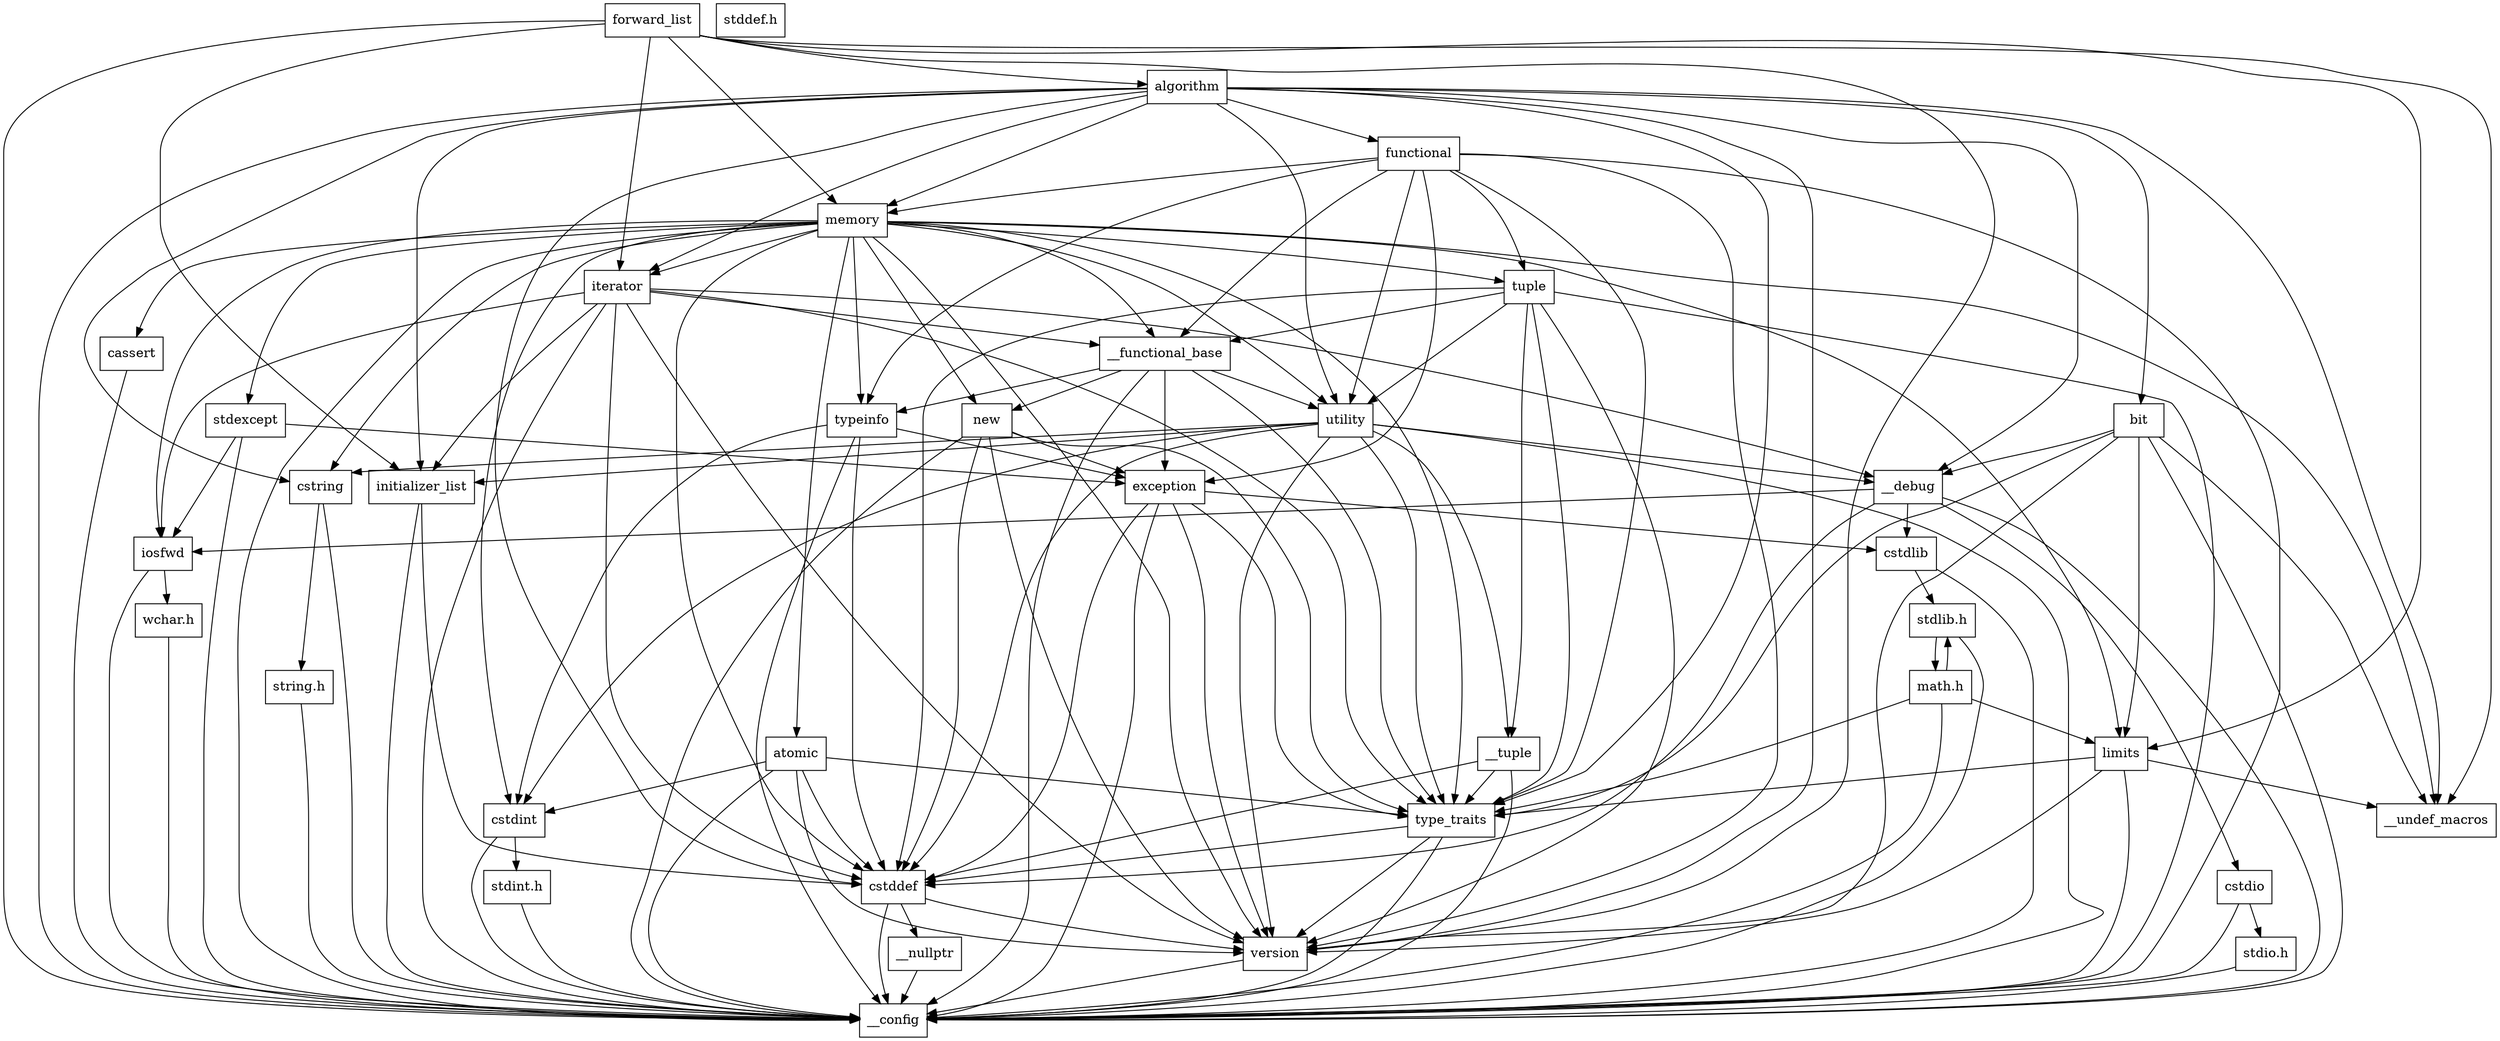 digraph "dependencies" {
  header_1 [ shape="box", label="forward_list"];
  header_2 [ shape="box", label="__config"];
  header_11 [ shape="box", label="initializer_list"];
  header_12 [ shape="box", label="cstddef"];
  header_13 [ shape="box", label="version"];
  header_16 [ shape="box", label="__nullptr"];
  header_17 [ shape="box", label="memory"];
  header_18 [ shape="box", label="type_traits"];
  header_19 [ shape="box", label="typeinfo"];
  header_20 [ shape="box", label="exception"];
  header_21 [ shape="box", label="cstdlib"];
  header_22 [ shape="box", label="stdlib.h"];
  header_25 [ shape="box", label="stddef.h"];
  header_56 [ shape="box", label="math.h"];
  header_68 [ shape="box", label="limits"];
  header_69 [ shape="box", label="__undef_macros"];
  header_70 [ shape="box", label="cstdint"];
  header_71 [ shape="box", label="stdint.h"];
  header_76 [ shape="box", label="new"];
  header_77 [ shape="box", label="utility"];
  header_78 [ shape="box", label="__tuple"];
  header_79 [ shape="box", label="cstring"];
  header_80 [ shape="box", label="string.h"];
  header_83 [ shape="box", label="__debug"];
  header_84 [ shape="box", label="iosfwd"];
  header_85 [ shape="box", label="wchar.h"];
  header_93 [ shape="box", label="cstdio"];
  header_94 [ shape="box", label="stdio.h"];
  header_103 [ shape="box", label="iterator"];
  header_104 [ shape="box", label="__functional_base"];
  header_105 [ shape="box", label="tuple"];
  header_106 [ shape="box", label="stdexcept"];
  header_107 [ shape="box", label="cassert"];
  header_109 [ shape="box", label="atomic"];
  header_110 [ shape="box", label="algorithm"];
  header_111 [ shape="box", label="functional"];
  header_112 [ shape="box", label="bit"];
  header_79 -> header_2;
  header_79 -> header_80;
  header_105 -> header_2;
  header_105 -> header_78;
  header_105 -> header_12;
  header_105 -> header_18;
  header_105 -> header_104;
  header_105 -> header_77;
  header_105 -> header_13;
  header_106 -> header_2;
  header_106 -> header_20;
  header_106 -> header_84;
  header_20 -> header_2;
  header_20 -> header_12;
  header_20 -> header_21;
  header_20 -> header_18;
  header_20 -> header_13;
  header_110 -> header_2;
  header_110 -> header_11;
  header_110 -> header_18;
  header_110 -> header_79;
  header_110 -> header_77;
  header_110 -> header_17;
  header_110 -> header_111;
  header_110 -> header_103;
  header_110 -> header_12;
  header_110 -> header_112;
  header_110 -> header_13;
  header_110 -> header_83;
  header_110 -> header_69;
  header_104 -> header_2;
  header_104 -> header_18;
  header_104 -> header_19;
  header_104 -> header_20;
  header_104 -> header_76;
  header_104 -> header_77;
  header_103 -> header_2;
  header_103 -> header_84;
  header_103 -> header_104;
  header_103 -> header_18;
  header_103 -> header_12;
  header_103 -> header_11;
  header_103 -> header_13;
  header_103 -> header_83;
  header_56 -> header_2;
  header_56 -> header_22;
  header_56 -> header_18;
  header_56 -> header_68;
  header_76 -> header_2;
  header_76 -> header_20;
  header_76 -> header_18;
  header_76 -> header_12;
  header_76 -> header_13;
  header_109 -> header_2;
  header_109 -> header_12;
  header_109 -> header_70;
  header_109 -> header_18;
  header_109 -> header_13;
  header_17 -> header_2;
  header_17 -> header_18;
  header_17 -> header_19;
  header_17 -> header_12;
  header_17 -> header_70;
  header_17 -> header_76;
  header_17 -> header_77;
  header_17 -> header_68;
  header_17 -> header_103;
  header_17 -> header_104;
  header_17 -> header_84;
  header_17 -> header_105;
  header_17 -> header_106;
  header_17 -> header_79;
  header_17 -> header_107;
  header_17 -> header_109;
  header_17 -> header_13;
  header_17 -> header_69;
  header_16 -> header_2;
  header_112 -> header_2;
  header_112 -> header_68;
  header_112 -> header_18;
  header_112 -> header_13;
  header_112 -> header_83;
  header_112 -> header_69;
  header_71 -> header_2;
  header_77 -> header_2;
  header_77 -> header_78;
  header_77 -> header_18;
  header_77 -> header_11;
  header_77 -> header_12;
  header_77 -> header_79;
  header_77 -> header_70;
  header_77 -> header_13;
  header_77 -> header_83;
  header_11 -> header_2;
  header_11 -> header_12;
  header_78 -> header_2;
  header_78 -> header_12;
  header_78 -> header_18;
  header_85 -> header_2;
  header_21 -> header_2;
  header_21 -> header_22;
  header_12 -> header_2;
  header_12 -> header_13;
  header_12 -> header_16;
  header_70 -> header_2;
  header_70 -> header_71;
  header_83 -> header_2;
  header_83 -> header_84;
  header_83 -> header_21;
  header_83 -> header_93;
  header_83 -> header_12;
  header_94 -> header_2;
  header_68 -> header_2;
  header_68 -> header_18;
  header_68 -> header_69;
  header_68 -> header_13;
  header_80 -> header_2;
  header_1 -> header_2;
  header_1 -> header_11;
  header_1 -> header_17;
  header_1 -> header_68;
  header_1 -> header_103;
  header_1 -> header_110;
  header_1 -> header_13;
  header_1 -> header_69;
  header_107 -> header_2;
  header_18 -> header_2;
  header_18 -> header_12;
  header_18 -> header_13;
  header_19 -> header_2;
  header_19 -> header_20;
  header_19 -> header_12;
  header_19 -> header_70;
  header_111 -> header_2;
  header_111 -> header_18;
  header_111 -> header_19;
  header_111 -> header_20;
  header_111 -> header_17;
  header_111 -> header_105;
  header_111 -> header_77;
  header_111 -> header_13;
  header_111 -> header_104;
  header_93 -> header_2;
  header_93 -> header_94;
  header_22 -> header_2;
  header_22 -> header_56;
  header_84 -> header_2;
  header_84 -> header_85;
  header_13 -> header_2;
}